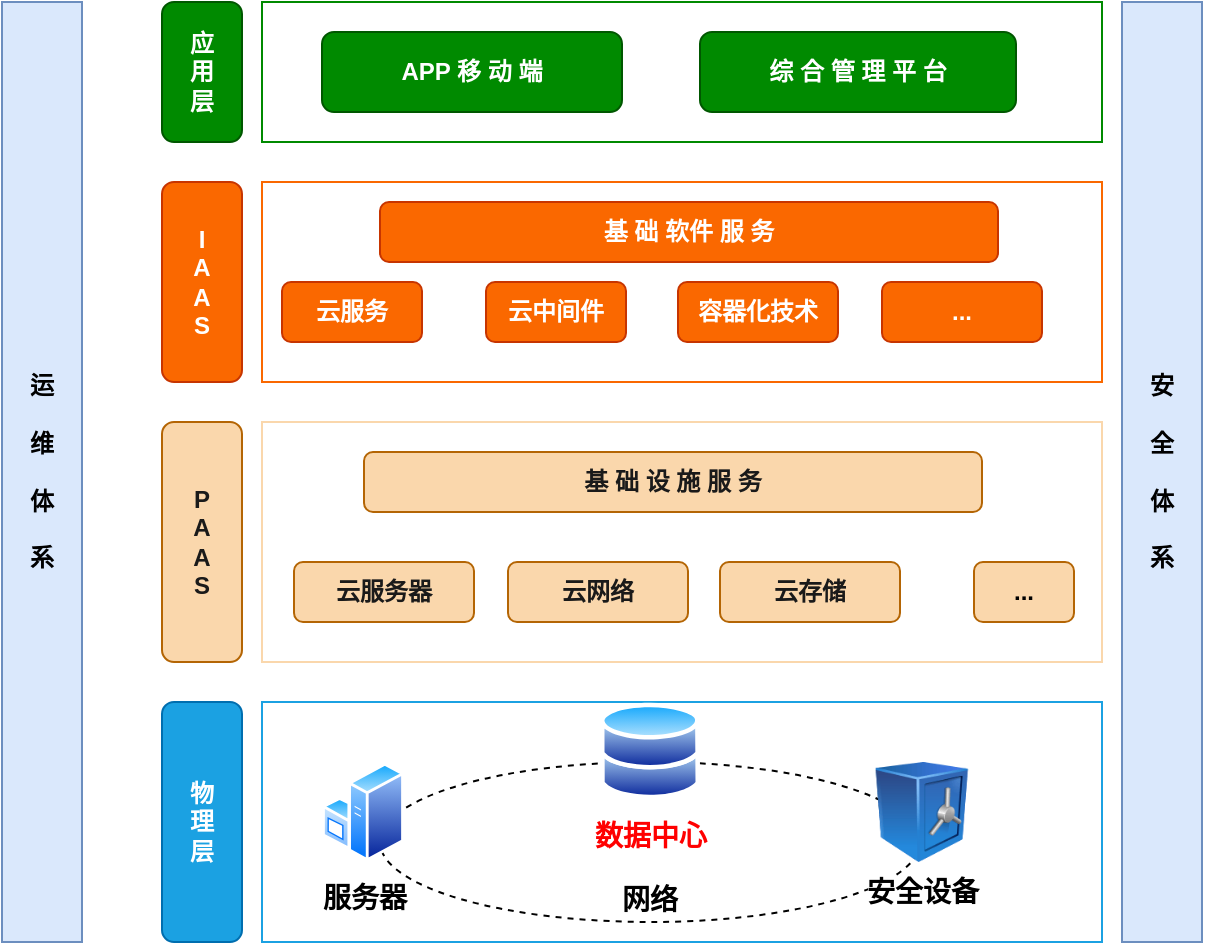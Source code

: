 <mxfile version="21.3.7" type="github">
  <diagram name="第 1 页" id="dXNmyuTJvid2RzbOHEpj">
    <mxGraphModel dx="1181" dy="757" grid="1" gridSize="10" guides="1" tooltips="1" connect="1" arrows="1" fold="1" page="0" pageScale="1" pageWidth="827" pageHeight="1169" math="0" shadow="0">
      <root>
        <mxCell id="0" />
        <mxCell id="1" parent="0" />
        <mxCell id="QNIii7e7S0lebRz_veVL-1" value="运&lt;br&gt;&lt;br&gt;维&lt;br&gt;&lt;br&gt;体&lt;br&gt;&lt;br&gt;系" style="rounded=0;whiteSpace=wrap;html=1;fillColor=#dae8fc;strokeColor=#6c8ebf;fontStyle=1" vertex="1" parent="1">
          <mxGeometry x="80" y="70" width="40" height="470" as="geometry" />
        </mxCell>
        <mxCell id="QNIii7e7S0lebRz_veVL-2" value="安&lt;br&gt;&lt;br&gt;全&lt;br&gt;&lt;br&gt;体&lt;br&gt;&lt;br&gt;系" style="rounded=0;whiteSpace=wrap;html=1;fillColor=#dae8fc;strokeColor=#6c8ebf;fontStyle=1" vertex="1" parent="1">
          <mxGeometry x="640" y="70" width="40" height="470" as="geometry" />
        </mxCell>
        <mxCell id="QNIii7e7S0lebRz_veVL-3" value="应&lt;br&gt;用&lt;br&gt;层" style="rounded=1;whiteSpace=wrap;html=1;fillColor=#008a00;fontColor=#ffffff;strokeColor=#005700;fontStyle=1" vertex="1" parent="1">
          <mxGeometry x="160" y="70" width="40" height="70" as="geometry" />
        </mxCell>
        <mxCell id="QNIii7e7S0lebRz_veVL-4" value="物&lt;br&gt;理&lt;br&gt;层" style="rounded=1;whiteSpace=wrap;html=1;fillColor=#1ba1e2;fontColor=#ffffff;strokeColor=#006EAF;fontStyle=1" vertex="1" parent="1">
          <mxGeometry x="160" y="420" width="40" height="120" as="geometry" />
        </mxCell>
        <mxCell id="QNIii7e7S0lebRz_veVL-5" value="I&lt;br&gt;A&lt;br&gt;A&lt;br&gt;S" style="rounded=1;whiteSpace=wrap;html=1;fillColor=#fa6800;fontColor=#FFFFFF;strokeColor=#C73500;fontStyle=1" vertex="1" parent="1">
          <mxGeometry x="160" y="160" width="40" height="100" as="geometry" />
        </mxCell>
        <mxCell id="QNIii7e7S0lebRz_veVL-6" value="P&lt;br&gt;A&lt;br&gt;A&lt;br&gt;S" style="rounded=1;whiteSpace=wrap;html=1;fillColor=#fad7ac;strokeColor=#b46504;fontColor=#1A1A1A;fontStyle=1" vertex="1" parent="1">
          <mxGeometry x="160" y="280" width="40" height="120" as="geometry" />
        </mxCell>
        <mxCell id="QNIii7e7S0lebRz_veVL-14" value="" style="rounded=0;whiteSpace=wrap;html=1;fillColor=none;strokeColor=#1BA1E2;fontColor=#FF0000;container=0;fontStyle=1" vertex="1" parent="1">
          <mxGeometry x="210" y="420" width="420" height="120" as="geometry" />
        </mxCell>
        <mxCell id="QNIii7e7S0lebRz_veVL-10" value="&lt;br&gt;&lt;br&gt;&lt;br&gt;&lt;br&gt;&lt;span&gt;&lt;font style=&quot;font-size: 14px;&quot;&gt;网络&lt;/font&gt;&lt;/span&gt;" style="ellipse;whiteSpace=wrap;html=1;dashed=1;fillColor=none;container=0;fontStyle=1" vertex="1" parent="1">
          <mxGeometry x="269" y="450" width="270" height="80" as="geometry" />
        </mxCell>
        <mxCell id="QNIii7e7S0lebRz_veVL-7" value="&lt;font style=&quot;font-size: 14px;&quot;&gt;&lt;span&gt;服务器&lt;/span&gt;&lt;/font&gt;" style="image;aspect=fixed;perimeter=ellipsePerimeter;html=1;align=center;shadow=0;dashed=0;spacingTop=3;image=img/lib/active_directory/windows_server.svg;container=0;fontStyle=1" vertex="1" parent="1">
          <mxGeometry x="240" y="450" width="41" height="50" as="geometry" />
        </mxCell>
        <mxCell id="QNIii7e7S0lebRz_veVL-8" value="&lt;span&gt;&lt;font color=&quot;#ff0000&quot; style=&quot;font-size: 14px;&quot;&gt;数据中心&lt;/font&gt;&lt;/span&gt;" style="image;aspect=fixed;perimeter=ellipsePerimeter;html=1;align=center;shadow=0;dashed=0;spacingTop=3;image=img/lib/active_directory/databases.svg;container=0;fontStyle=1" vertex="1" parent="1">
          <mxGeometry x="379" y="420" width="50" height="49" as="geometry" />
        </mxCell>
        <mxCell id="QNIii7e7S0lebRz_veVL-9" value="&lt;span&gt;&lt;font style=&quot;font-size: 14px;&quot;&gt;安全设备&lt;/font&gt;&lt;/span&gt;" style="image;html=1;image=img/lib/clip_art/finance/Safe_128x128.png;container=0;fontStyle=1" vertex="1" parent="1">
          <mxGeometry x="510" y="450" width="60" height="50" as="geometry" />
        </mxCell>
        <mxCell id="QNIii7e7S0lebRz_veVL-15" value="" style="rounded=0;whiteSpace=wrap;html=1;fillColor=none;strokeColor=#FAD7AC;fontColor=#FF0000;container=0;fontStyle=1" vertex="1" parent="1">
          <mxGeometry x="210" y="280" width="420" height="120" as="geometry" />
        </mxCell>
        <mxCell id="QNIii7e7S0lebRz_veVL-16" value="基 础 设 施 服 务" style="rounded=1;whiteSpace=wrap;html=1;fillColor=#fad7ac;strokeColor=#b46504;fontColor=#1A1A1A;fontStyle=1" vertex="1" parent="1">
          <mxGeometry x="261" y="295" width="309" height="30" as="geometry" />
        </mxCell>
        <mxCell id="QNIii7e7S0lebRz_veVL-17" value="云服务器" style="rounded=1;whiteSpace=wrap;html=1;fillColor=#fad7ac;strokeColor=#b46504;fontColor=#1A1A1A;fontStyle=1" vertex="1" parent="1">
          <mxGeometry x="226" y="350" width="90" height="30" as="geometry" />
        </mxCell>
        <mxCell id="QNIii7e7S0lebRz_veVL-18" value="云网络" style="rounded=1;whiteSpace=wrap;html=1;fillColor=#fad7ac;strokeColor=#b46504;fontColor=#1A1A1A;fontStyle=1" vertex="1" parent="1">
          <mxGeometry x="333" y="350" width="90" height="30" as="geometry" />
        </mxCell>
        <mxCell id="QNIii7e7S0lebRz_veVL-19" value="云存储" style="rounded=1;whiteSpace=wrap;html=1;fillColor=#fad7ac;strokeColor=#b46504;fontColor=#1A1A1A;fontStyle=1" vertex="1" parent="1">
          <mxGeometry x="439" y="350" width="90" height="30" as="geometry" />
        </mxCell>
        <mxCell id="QNIii7e7S0lebRz_veVL-20" value="..." style="rounded=1;whiteSpace=wrap;html=1;fillColor=#fad7ac;strokeColor=#b46504;fontStyle=1" vertex="1" parent="1">
          <mxGeometry x="566" y="350" width="50" height="30" as="geometry" />
        </mxCell>
        <mxCell id="QNIii7e7S0lebRz_veVL-21" value="" style="rounded=0;whiteSpace=wrap;html=1;fillColor=none;strokeColor=#FA6800;fontColor=#FF0000;container=0;fontStyle=1" vertex="1" parent="1">
          <mxGeometry x="210" y="160" width="420" height="100" as="geometry" />
        </mxCell>
        <mxCell id="QNIii7e7S0lebRz_veVL-22" value="" style="rounded=0;whiteSpace=wrap;html=1;fillColor=none;strokeColor=#008A00;fontColor=#FF0000;container=0;fontStyle=1" vertex="1" parent="1">
          <mxGeometry x="210" y="70" width="420" height="70" as="geometry" />
        </mxCell>
        <mxCell id="QNIii7e7S0lebRz_veVL-23" value="基 础 软件 服 务" style="rounded=1;whiteSpace=wrap;html=1;fillColor=#FA6800;strokeColor=#C73500;fontColor=#ffffff;fontStyle=1" vertex="1" parent="1">
          <mxGeometry x="269" y="170" width="309" height="30" as="geometry" />
        </mxCell>
        <mxCell id="QNIii7e7S0lebRz_veVL-24" value="云服务" style="rounded=1;whiteSpace=wrap;html=1;fillColor=#FA6800;strokeColor=#C73500;fontColor=#ffffff;fontStyle=1" vertex="1" parent="1">
          <mxGeometry x="220" y="210" width="70" height="30" as="geometry" />
        </mxCell>
        <mxCell id="QNIii7e7S0lebRz_veVL-25" value="云中间件" style="rounded=1;whiteSpace=wrap;html=1;fillColor=#FA6800;strokeColor=#C73500;fontColor=#ffffff;fontStyle=1" vertex="1" parent="1">
          <mxGeometry x="322" y="210" width="70" height="30" as="geometry" />
        </mxCell>
        <mxCell id="QNIii7e7S0lebRz_veVL-26" value="容器化技术" style="rounded=1;whiteSpace=wrap;html=1;fillColor=#FA6800;strokeColor=#C73500;fontColor=#ffffff;fontStyle=1" vertex="1" parent="1">
          <mxGeometry x="418" y="210" width="80" height="30" as="geometry" />
        </mxCell>
        <mxCell id="QNIii7e7S0lebRz_veVL-28" value="..." style="rounded=1;whiteSpace=wrap;html=1;fillColor=#FA6800;strokeColor=#C73500;fontColor=#ffffff;fontStyle=1" vertex="1" parent="1">
          <mxGeometry x="520" y="210" width="80" height="30" as="geometry" />
        </mxCell>
        <mxCell id="QNIii7e7S0lebRz_veVL-30" value="APP 移 动 端" style="rounded=1;whiteSpace=wrap;html=1;fillColor=#008a00;fontColor=#ffffff;strokeColor=#005700;fontStyle=1" vertex="1" parent="1">
          <mxGeometry x="240" y="85" width="150" height="40" as="geometry" />
        </mxCell>
        <mxCell id="QNIii7e7S0lebRz_veVL-31" value="综 合 管 理 平 台" style="rounded=1;whiteSpace=wrap;html=1;fillColor=#008a00;fontColor=#ffffff;strokeColor=#005700;fontStyle=1" vertex="1" parent="1">
          <mxGeometry x="429" y="85" width="158" height="40" as="geometry" />
        </mxCell>
      </root>
    </mxGraphModel>
  </diagram>
</mxfile>
